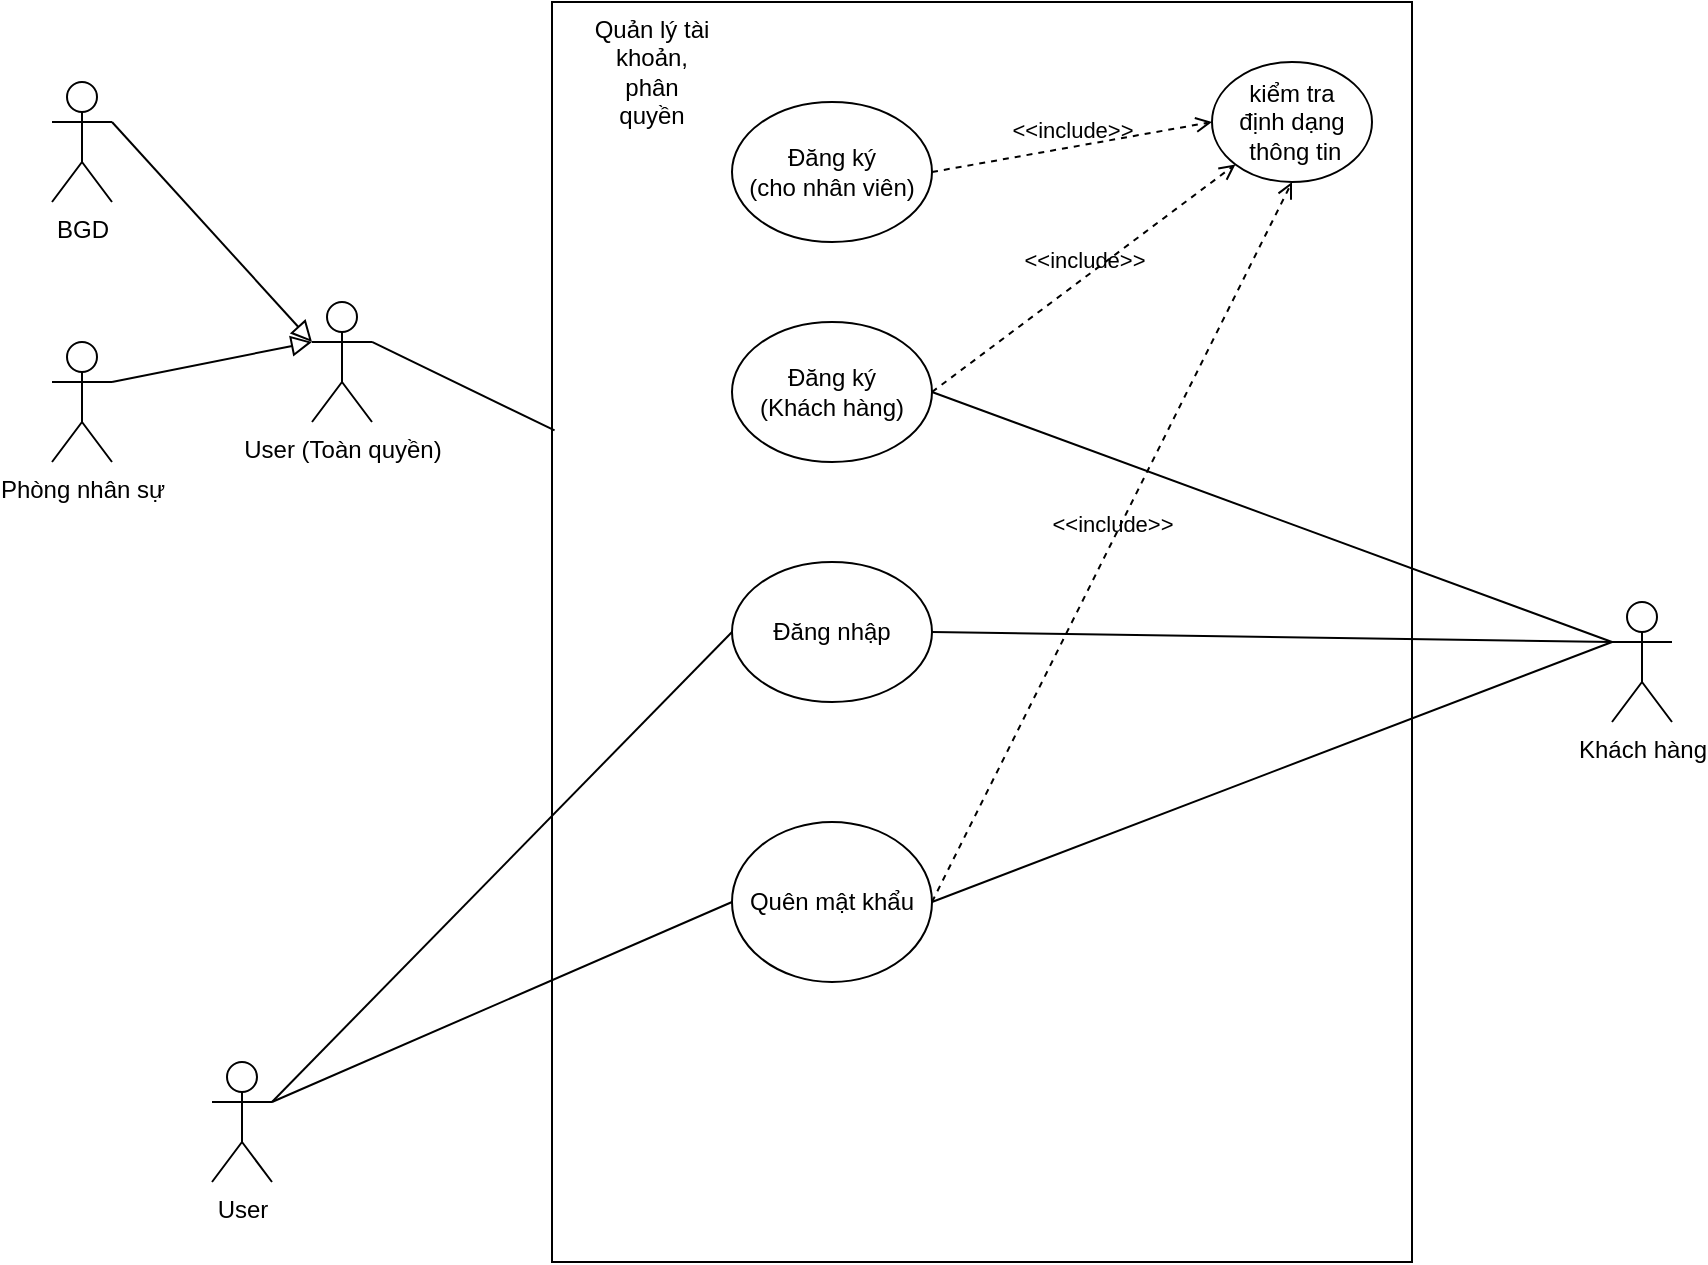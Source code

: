 <mxfile version="15.4.0" type="device"><diagram id="i6daVhlUspAZkjVDYobK" name="Page-1"><mxGraphModel dx="1936" dy="708" grid="1" gridSize="10" guides="1" tooltips="1" connect="1" arrows="1" fold="1" page="1" pageScale="1" pageWidth="850" pageHeight="1100" math="0" shadow="0"><root><mxCell id="0"/><mxCell id="1" parent="0"/><mxCell id="Ua_lZbj3Dpr4aFGGANEd-1" value="User (Toàn quyền)" style="shape=umlActor;verticalLabelPosition=bottom;verticalAlign=top;html=1;outlineConnect=0;" parent="1" vertex="1"><mxGeometry x="150" y="160" width="30" height="60" as="geometry"/></mxCell><mxCell id="Ua_lZbj3Dpr4aFGGANEd-7" value="" style="rounded=0;whiteSpace=wrap;html=1;" parent="1" vertex="1"><mxGeometry x="270" y="10" width="430" height="630" as="geometry"/></mxCell><mxCell id="Ua_lZbj3Dpr4aFGGANEd-8" value="Đăng ký&lt;br&gt;(cho nhân viên)" style="ellipse;whiteSpace=wrap;html=1;" parent="1" vertex="1"><mxGeometry x="360" y="60" width="100" height="70" as="geometry"/></mxCell><mxCell id="Ua_lZbj3Dpr4aFGGANEd-9" value="Đăng ký&lt;br&gt;(Khách hàng)" style="ellipse;whiteSpace=wrap;html=1;" parent="1" vertex="1"><mxGeometry x="360" y="170" width="100" height="70" as="geometry"/></mxCell><mxCell id="Ua_lZbj3Dpr4aFGGANEd-10" value="Đăng nhập" style="ellipse;whiteSpace=wrap;html=1;" parent="1" vertex="1"><mxGeometry x="360" y="290" width="100" height="70" as="geometry"/></mxCell><mxCell id="Ua_lZbj3Dpr4aFGGANEd-11" value="kiểm tra&lt;br&gt;định dạng&lt;br&gt;&amp;nbsp;thông tin" style="ellipse;whiteSpace=wrap;html=1;" parent="1" vertex="1"><mxGeometry x="600" y="40" width="80" height="60" as="geometry"/></mxCell><mxCell id="Ua_lZbj3Dpr4aFGGANEd-12" value="Quên mật khẩu" style="ellipse;whiteSpace=wrap;html=1;" parent="1" vertex="1"><mxGeometry x="360" y="420" width="100" height="80" as="geometry"/></mxCell><mxCell id="Ua_lZbj3Dpr4aFGGANEd-14" value="" style="endArrow=none;html=1;rounded=0;exitX=1;exitY=0.333;exitDx=0;exitDy=0;exitPerimeter=0;entryX=0.003;entryY=0.34;entryDx=0;entryDy=0;entryPerimeter=0;" parent="1" source="Ua_lZbj3Dpr4aFGGANEd-1" target="Ua_lZbj3Dpr4aFGGANEd-7" edge="1"><mxGeometry width="50" height="50" relative="1" as="geometry"><mxPoint x="450" y="440" as="sourcePoint"/><mxPoint x="500" y="390" as="targetPoint"/></mxGeometry></mxCell><mxCell id="Ua_lZbj3Dpr4aFGGANEd-18" value="User" style="shape=umlActor;verticalLabelPosition=bottom;verticalAlign=top;html=1;outlineConnect=0;" parent="1" vertex="1"><mxGeometry x="100" y="540" width="30" height="60" as="geometry"/></mxCell><mxCell id="Ua_lZbj3Dpr4aFGGANEd-21" value="" style="endArrow=none;html=1;rounded=0;entryX=0;entryY=0.5;entryDx=0;entryDy=0;exitX=1;exitY=0.333;exitDx=0;exitDy=0;exitPerimeter=0;" parent="1" source="Ua_lZbj3Dpr4aFGGANEd-18" target="Ua_lZbj3Dpr4aFGGANEd-10" edge="1"><mxGeometry width="50" height="50" relative="1" as="geometry"><mxPoint x="-70" y="220" as="sourcePoint"/><mxPoint x="370" y="470" as="targetPoint"/></mxGeometry></mxCell><mxCell id="Ua_lZbj3Dpr4aFGGANEd-22" value="" style="endArrow=none;html=1;rounded=0;entryX=0;entryY=0.5;entryDx=0;entryDy=0;exitX=1;exitY=0.333;exitDx=0;exitDy=0;exitPerimeter=0;" parent="1" source="Ua_lZbj3Dpr4aFGGANEd-18" target="Ua_lZbj3Dpr4aFGGANEd-12" edge="1"><mxGeometry width="50" height="50" relative="1" as="geometry"><mxPoint x="-80" y="390" as="sourcePoint"/><mxPoint x="370" y="335" as="targetPoint"/></mxGeometry></mxCell><mxCell id="Ua_lZbj3Dpr4aFGGANEd-27" value="&amp;lt;&amp;lt;include&amp;gt;&amp;gt;" style="html=1;verticalAlign=bottom;labelBackgroundColor=none;endArrow=open;endFill=0;dashed=1;rounded=0;exitX=1;exitY=0.5;exitDx=0;exitDy=0;entryX=0;entryY=0.5;entryDx=0;entryDy=0;" parent="1" source="Ua_lZbj3Dpr4aFGGANEd-8" target="Ua_lZbj3Dpr4aFGGANEd-11" edge="1"><mxGeometry width="160" relative="1" as="geometry"><mxPoint x="460" y="110" as="sourcePoint"/><mxPoint x="620" y="110" as="targetPoint"/></mxGeometry></mxCell><mxCell id="Ua_lZbj3Dpr4aFGGANEd-28" value="&amp;lt;&amp;lt;include&amp;gt;&amp;gt;" style="html=1;verticalAlign=bottom;labelBackgroundColor=none;endArrow=open;endFill=0;dashed=1;rounded=0;exitX=1;exitY=0.5;exitDx=0;exitDy=0;entryX=0;entryY=1;entryDx=0;entryDy=0;" parent="1" source="Ua_lZbj3Dpr4aFGGANEd-9" target="Ua_lZbj3Dpr4aFGGANEd-11" edge="1"><mxGeometry width="160" relative="1" as="geometry"><mxPoint x="470" y="105" as="sourcePoint"/><mxPoint x="610" y="80" as="targetPoint"/></mxGeometry></mxCell><mxCell id="Ua_lZbj3Dpr4aFGGANEd-29" value="Khách hàng" style="shape=umlActor;verticalLabelPosition=bottom;verticalAlign=top;html=1;" parent="1" vertex="1"><mxGeometry x="800" y="310" width="30" height="60" as="geometry"/></mxCell><mxCell id="Ua_lZbj3Dpr4aFGGANEd-31" value="" style="endArrow=none;html=1;rounded=0;entryX=1;entryY=0.5;entryDx=0;entryDy=0;exitX=0;exitY=0.333;exitDx=0;exitDy=0;exitPerimeter=0;" parent="1" source="Ua_lZbj3Dpr4aFGGANEd-29" target="Ua_lZbj3Dpr4aFGGANEd-10" edge="1"><mxGeometry width="50" height="50" relative="1" as="geometry"><mxPoint x="110" y="470.0" as="sourcePoint"/><mxPoint x="370" y="335.0" as="targetPoint"/></mxGeometry></mxCell><mxCell id="Ua_lZbj3Dpr4aFGGANEd-32" value="" style="endArrow=none;html=1;rounded=0;exitX=1;exitY=0.5;exitDx=0;exitDy=0;entryX=0;entryY=0.333;entryDx=0;entryDy=0;entryPerimeter=0;" parent="1" source="Ua_lZbj3Dpr4aFGGANEd-9" target="Ua_lZbj3Dpr4aFGGANEd-29" edge="1"><mxGeometry width="50" height="50" relative="1" as="geometry"><mxPoint x="110" y="470.0" as="sourcePoint"/><mxPoint x="790" y="280" as="targetPoint"/></mxGeometry></mxCell><mxCell id="Ua_lZbj3Dpr4aFGGANEd-35" value="Phòng nhân sự" style="shape=umlActor;verticalLabelPosition=bottom;verticalAlign=top;html=1;" parent="1" vertex="1"><mxGeometry x="20" y="180" width="30" height="60" as="geometry"/></mxCell><mxCell id="Ua_lZbj3Dpr4aFGGANEd-39" value="" style="endArrow=block;startArrow=none;endFill=0;startFill=0;endSize=8;html=1;verticalAlign=bottom;labelBackgroundColor=none;rounded=0;entryX=0;entryY=0.333;entryDx=0;entryDy=0;entryPerimeter=0;exitX=1;exitY=0.333;exitDx=0;exitDy=0;exitPerimeter=0;" parent="1" source="Ua_lZbj3Dpr4aFGGANEd-35" target="Ua_lZbj3Dpr4aFGGANEd-1" edge="1"><mxGeometry width="160" relative="1" as="geometry"><mxPoint x="70" y="220" as="sourcePoint"/><mxPoint x="120" y="220" as="targetPoint"/></mxGeometry></mxCell><mxCell id="Ua_lZbj3Dpr4aFGGANEd-45" value="&amp;lt;&amp;lt;include&amp;gt;&amp;gt;" style="html=1;verticalAlign=bottom;labelBackgroundColor=none;endArrow=open;endFill=0;dashed=1;rounded=0;exitX=1;exitY=0.5;exitDx=0;exitDy=0;entryX=0.5;entryY=1;entryDx=0;entryDy=0;" parent="1" source="Ua_lZbj3Dpr4aFGGANEd-12" target="Ua_lZbj3Dpr4aFGGANEd-11" edge="1"><mxGeometry width="160" relative="1" as="geometry"><mxPoint x="470.0" y="215" as="sourcePoint"/><mxPoint x="621.437" y="101.002" as="targetPoint"/></mxGeometry></mxCell><mxCell id="Ua_lZbj3Dpr4aFGGANEd-46" value="Quản lý tài khoản, phân quyền" style="text;html=1;strokeColor=none;fillColor=none;align=center;verticalAlign=middle;whiteSpace=wrap;rounded=0;" parent="1" vertex="1"><mxGeometry x="290" y="30" width="60" height="30" as="geometry"/></mxCell><mxCell id="P2xzxQ1bzjH3PAGJZjP6-1" value="" style="endArrow=none;html=1;rounded=0;entryX=1;entryY=0.5;entryDx=0;entryDy=0;exitX=0;exitY=0.333;exitDx=0;exitDy=0;exitPerimeter=0;" parent="1" source="Ua_lZbj3Dpr4aFGGANEd-29" target="Ua_lZbj3Dpr4aFGGANEd-12" edge="1"><mxGeometry width="50" height="50" relative="1" as="geometry"><mxPoint x="810" y="340" as="sourcePoint"/><mxPoint x="470" y="335" as="targetPoint"/></mxGeometry></mxCell><mxCell id="KVG7u5coYi4h5qunFkqA-2" value="BGD" style="shape=umlActor;verticalLabelPosition=bottom;verticalAlign=top;html=1;outlineConnect=0;" parent="1" vertex="1"><mxGeometry x="20" y="50" width="30" height="60" as="geometry"/></mxCell><mxCell id="KVG7u5coYi4h5qunFkqA-6" value="" style="endArrow=block;startArrow=none;endFill=0;startFill=0;endSize=8;html=1;verticalAlign=bottom;labelBackgroundColor=none;rounded=0;entryX=0;entryY=0.333;entryDx=0;entryDy=0;entryPerimeter=0;exitX=1;exitY=0.333;exitDx=0;exitDy=0;exitPerimeter=0;" parent="1" source="KVG7u5coYi4h5qunFkqA-2" target="Ua_lZbj3Dpr4aFGGANEd-1" edge="1"><mxGeometry width="160" relative="1" as="geometry"><mxPoint x="60" y="210" as="sourcePoint"/><mxPoint x="160" y="190" as="targetPoint"/></mxGeometry></mxCell></root></mxGraphModel></diagram></mxfile>